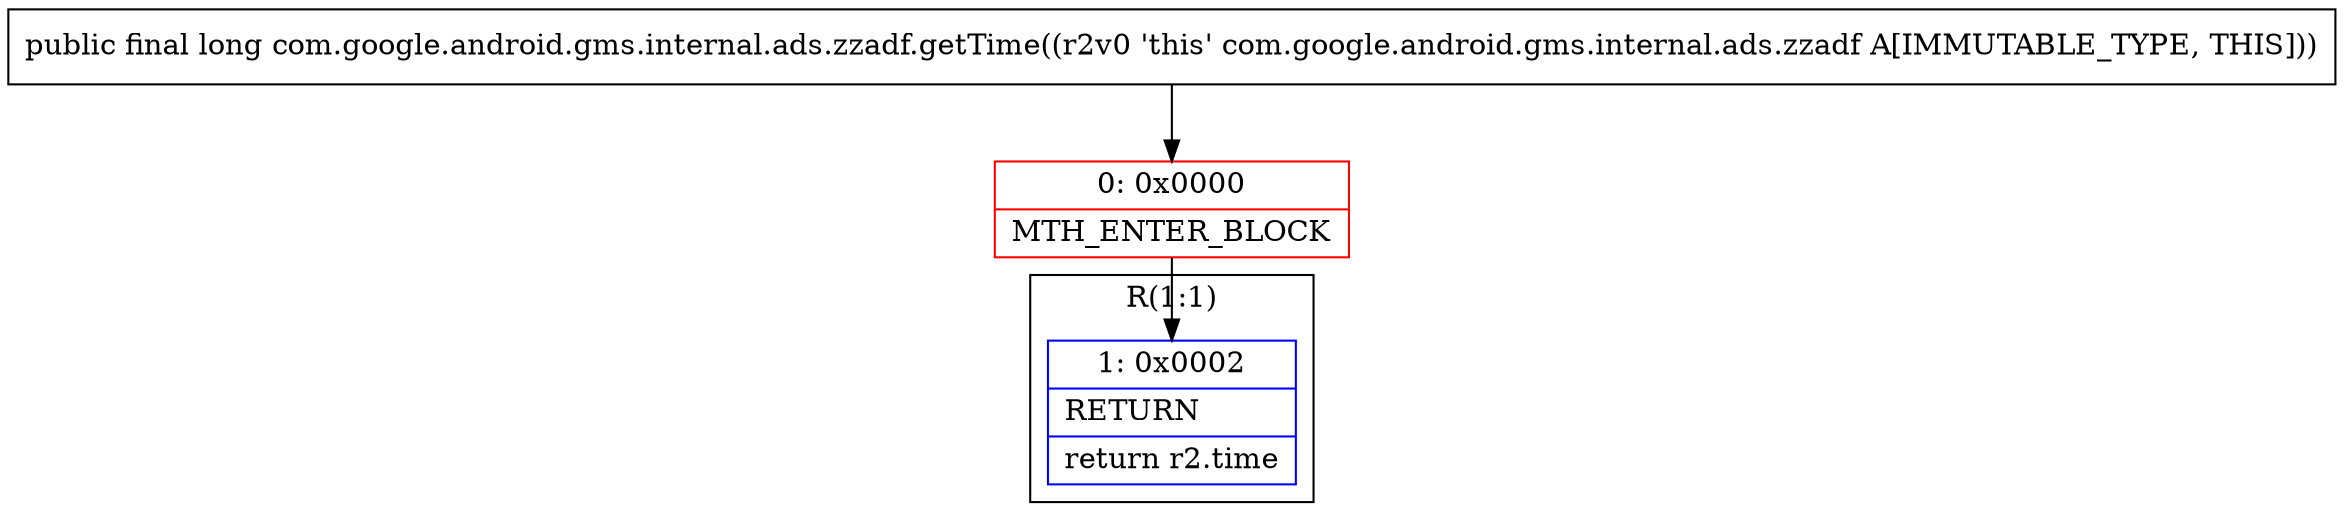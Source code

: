 digraph "CFG forcom.google.android.gms.internal.ads.zzadf.getTime()J" {
subgraph cluster_Region_801081641 {
label = "R(1:1)";
node [shape=record,color=blue];
Node_1 [shape=record,label="{1\:\ 0x0002|RETURN\l|return r2.time\l}"];
}
Node_0 [shape=record,color=red,label="{0\:\ 0x0000|MTH_ENTER_BLOCK\l}"];
MethodNode[shape=record,label="{public final long com.google.android.gms.internal.ads.zzadf.getTime((r2v0 'this' com.google.android.gms.internal.ads.zzadf A[IMMUTABLE_TYPE, THIS])) }"];
MethodNode -> Node_0;
Node_0 -> Node_1;
}

